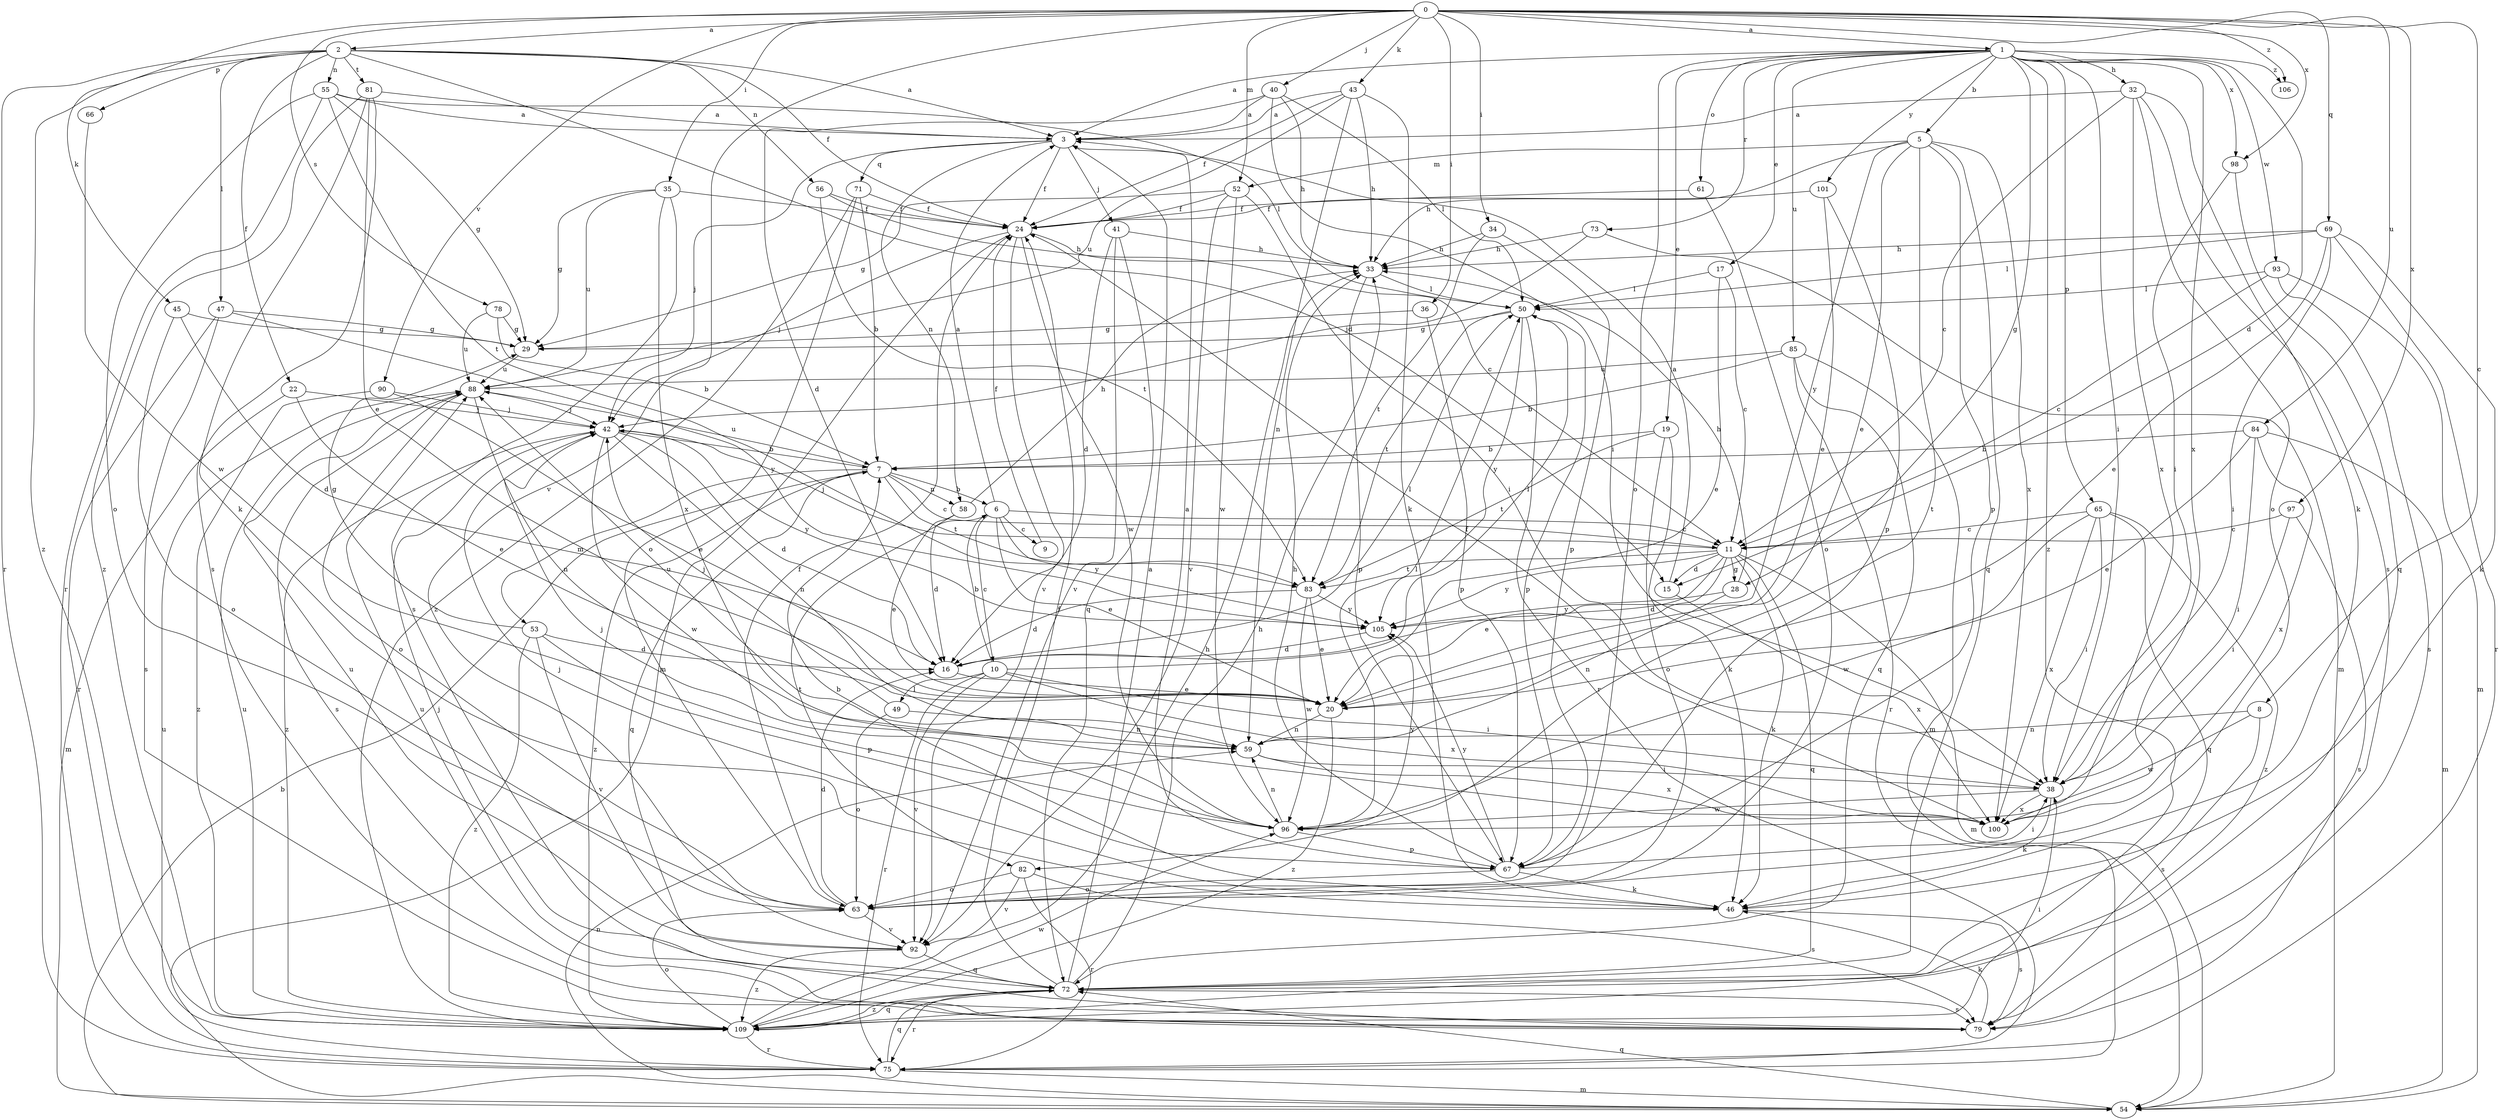 strict digraph  {
0;
1;
2;
3;
5;
6;
7;
8;
9;
10;
11;
15;
16;
17;
19;
20;
22;
24;
28;
29;
32;
33;
34;
35;
36;
38;
40;
41;
42;
43;
45;
46;
47;
49;
50;
52;
53;
54;
55;
56;
58;
59;
61;
63;
65;
66;
67;
69;
71;
72;
73;
75;
78;
79;
81;
82;
83;
84;
85;
88;
90;
92;
93;
96;
97;
98;
100;
101;
105;
106;
109;
0 -> 1  [label=a];
0 -> 2  [label=a];
0 -> 8  [label=c];
0 -> 34  [label=i];
0 -> 35  [label=i];
0 -> 36  [label=i];
0 -> 40  [label=j];
0 -> 43  [label=k];
0 -> 45  [label=k];
0 -> 52  [label=m];
0 -> 69  [label=q];
0 -> 78  [label=s];
0 -> 84  [label=u];
0 -> 90  [label=v];
0 -> 92  [label=v];
0 -> 97  [label=x];
0 -> 98  [label=x];
0 -> 106  [label=z];
1 -> 3  [label=a];
1 -> 5  [label=b];
1 -> 15  [label=d];
1 -> 17  [label=e];
1 -> 19  [label=e];
1 -> 28  [label=g];
1 -> 32  [label=h];
1 -> 38  [label=i];
1 -> 61  [label=o];
1 -> 63  [label=o];
1 -> 65  [label=p];
1 -> 73  [label=r];
1 -> 85  [label=u];
1 -> 93  [label=w];
1 -> 98  [label=x];
1 -> 100  [label=x];
1 -> 101  [label=y];
1 -> 106  [label=z];
1 -> 109  [label=z];
2 -> 3  [label=a];
2 -> 15  [label=d];
2 -> 22  [label=f];
2 -> 24  [label=f];
2 -> 47  [label=l];
2 -> 55  [label=n];
2 -> 56  [label=n];
2 -> 66  [label=p];
2 -> 75  [label=r];
2 -> 81  [label=t];
2 -> 109  [label=z];
3 -> 24  [label=f];
3 -> 41  [label=j];
3 -> 42  [label=j];
3 -> 58  [label=n];
3 -> 71  [label=q];
5 -> 20  [label=e];
5 -> 33  [label=h];
5 -> 52  [label=m];
5 -> 67  [label=p];
5 -> 72  [label=q];
5 -> 82  [label=t];
5 -> 100  [label=x];
5 -> 105  [label=y];
6 -> 3  [label=a];
6 -> 9  [label=c];
6 -> 10  [label=c];
6 -> 11  [label=c];
6 -> 20  [label=e];
6 -> 82  [label=t];
6 -> 105  [label=y];
7 -> 6  [label=b];
7 -> 11  [label=c];
7 -> 53  [label=m];
7 -> 58  [label=n];
7 -> 72  [label=q];
7 -> 83  [label=t];
7 -> 88  [label=u];
7 -> 109  [label=z];
8 -> 59  [label=n];
8 -> 79  [label=s];
8 -> 96  [label=w];
9 -> 24  [label=f];
10 -> 6  [label=b];
10 -> 38  [label=i];
10 -> 49  [label=l];
10 -> 50  [label=l];
10 -> 75  [label=r];
10 -> 92  [label=v];
10 -> 100  [label=x];
11 -> 15  [label=d];
11 -> 16  [label=d];
11 -> 20  [label=e];
11 -> 28  [label=g];
11 -> 42  [label=j];
11 -> 46  [label=k];
11 -> 54  [label=m];
11 -> 72  [label=q];
11 -> 83  [label=t];
11 -> 105  [label=y];
15 -> 3  [label=a];
15 -> 100  [label=x];
16 -> 20  [label=e];
16 -> 50  [label=l];
17 -> 11  [label=c];
17 -> 20  [label=e];
17 -> 50  [label=l];
19 -> 7  [label=b];
19 -> 46  [label=k];
19 -> 63  [label=o];
19 -> 83  [label=t];
20 -> 59  [label=n];
20 -> 109  [label=z];
22 -> 20  [label=e];
22 -> 42  [label=j];
22 -> 54  [label=m];
24 -> 33  [label=h];
24 -> 42  [label=j];
24 -> 54  [label=m];
24 -> 92  [label=v];
24 -> 96  [label=w];
28 -> 33  [label=h];
28 -> 59  [label=n];
28 -> 105  [label=y];
29 -> 88  [label=u];
32 -> 3  [label=a];
32 -> 11  [label=c];
32 -> 46  [label=k];
32 -> 63  [label=o];
32 -> 79  [label=s];
32 -> 100  [label=x];
33 -> 50  [label=l];
33 -> 67  [label=p];
34 -> 33  [label=h];
34 -> 67  [label=p];
34 -> 83  [label=t];
35 -> 24  [label=f];
35 -> 29  [label=g];
35 -> 79  [label=s];
35 -> 88  [label=u];
35 -> 100  [label=x];
36 -> 29  [label=g];
36 -> 67  [label=p];
38 -> 46  [label=k];
38 -> 96  [label=w];
38 -> 100  [label=x];
40 -> 3  [label=a];
40 -> 16  [label=d];
40 -> 33  [label=h];
40 -> 38  [label=i];
40 -> 50  [label=l];
41 -> 16  [label=d];
41 -> 33  [label=h];
41 -> 72  [label=q];
41 -> 92  [label=v];
42 -> 7  [label=b];
42 -> 16  [label=d];
42 -> 59  [label=n];
42 -> 96  [label=w];
42 -> 105  [label=y];
42 -> 109  [label=z];
43 -> 3  [label=a];
43 -> 24  [label=f];
43 -> 33  [label=h];
43 -> 46  [label=k];
43 -> 59  [label=n];
43 -> 88  [label=u];
45 -> 16  [label=d];
45 -> 29  [label=g];
45 -> 63  [label=o];
46 -> 7  [label=b];
46 -> 42  [label=j];
46 -> 79  [label=s];
47 -> 29  [label=g];
47 -> 75  [label=r];
47 -> 79  [label=s];
47 -> 105  [label=y];
49 -> 42  [label=j];
49 -> 59  [label=n];
49 -> 63  [label=o];
50 -> 29  [label=g];
50 -> 67  [label=p];
50 -> 75  [label=r];
50 -> 83  [label=t];
50 -> 105  [label=y];
52 -> 24  [label=f];
52 -> 29  [label=g];
52 -> 38  [label=i];
52 -> 92  [label=v];
52 -> 96  [label=w];
53 -> 16  [label=d];
53 -> 29  [label=g];
53 -> 67  [label=p];
53 -> 92  [label=v];
53 -> 109  [label=z];
54 -> 7  [label=b];
54 -> 59  [label=n];
54 -> 72  [label=q];
55 -> 3  [label=a];
55 -> 29  [label=g];
55 -> 50  [label=l];
55 -> 63  [label=o];
55 -> 75  [label=r];
55 -> 83  [label=t];
56 -> 11  [label=c];
56 -> 24  [label=f];
56 -> 83  [label=t];
58 -> 16  [label=d];
58 -> 20  [label=e];
58 -> 33  [label=h];
59 -> 38  [label=i];
59 -> 88  [label=u];
59 -> 100  [label=x];
61 -> 24  [label=f];
61 -> 63  [label=o];
63 -> 16  [label=d];
63 -> 24  [label=f];
63 -> 92  [label=v];
65 -> 11  [label=c];
65 -> 38  [label=i];
65 -> 72  [label=q];
65 -> 96  [label=w];
65 -> 100  [label=x];
65 -> 109  [label=z];
66 -> 96  [label=w];
67 -> 3  [label=a];
67 -> 33  [label=h];
67 -> 38  [label=i];
67 -> 46  [label=k];
67 -> 63  [label=o];
67 -> 105  [label=y];
69 -> 20  [label=e];
69 -> 33  [label=h];
69 -> 38  [label=i];
69 -> 46  [label=k];
69 -> 50  [label=l];
69 -> 75  [label=r];
71 -> 7  [label=b];
71 -> 24  [label=f];
71 -> 63  [label=o];
71 -> 109  [label=z];
72 -> 3  [label=a];
72 -> 24  [label=f];
72 -> 33  [label=h];
72 -> 42  [label=j];
72 -> 75  [label=r];
72 -> 79  [label=s];
72 -> 109  [label=z];
73 -> 33  [label=h];
73 -> 42  [label=j];
73 -> 54  [label=m];
75 -> 54  [label=m];
75 -> 72  [label=q];
75 -> 88  [label=u];
78 -> 7  [label=b];
78 -> 29  [label=g];
78 -> 88  [label=u];
79 -> 46  [label=k];
79 -> 88  [label=u];
81 -> 3  [label=a];
81 -> 20  [label=e];
81 -> 46  [label=k];
81 -> 79  [label=s];
81 -> 109  [label=z];
82 -> 63  [label=o];
82 -> 75  [label=r];
82 -> 79  [label=s];
82 -> 92  [label=v];
83 -> 16  [label=d];
83 -> 20  [label=e];
83 -> 96  [label=w];
83 -> 105  [label=y];
84 -> 7  [label=b];
84 -> 20  [label=e];
84 -> 38  [label=i];
84 -> 54  [label=m];
84 -> 100  [label=x];
85 -> 7  [label=b];
85 -> 54  [label=m];
85 -> 72  [label=q];
85 -> 75  [label=r];
85 -> 88  [label=u];
88 -> 42  [label=j];
88 -> 59  [label=n];
88 -> 63  [label=o];
88 -> 79  [label=s];
90 -> 20  [label=e];
90 -> 42  [label=j];
90 -> 109  [label=z];
92 -> 72  [label=q];
92 -> 88  [label=u];
92 -> 109  [label=z];
93 -> 11  [label=c];
93 -> 50  [label=l];
93 -> 54  [label=m];
93 -> 79  [label=s];
96 -> 42  [label=j];
96 -> 50  [label=l];
96 -> 59  [label=n];
96 -> 67  [label=p];
96 -> 105  [label=y];
97 -> 11  [label=c];
97 -> 38  [label=i];
97 -> 79  [label=s];
98 -> 38  [label=i];
98 -> 72  [label=q];
100 -> 24  [label=f];
101 -> 20  [label=e];
101 -> 24  [label=f];
101 -> 67  [label=p];
105 -> 16  [label=d];
109 -> 33  [label=h];
109 -> 38  [label=i];
109 -> 63  [label=o];
109 -> 72  [label=q];
109 -> 75  [label=r];
109 -> 88  [label=u];
109 -> 96  [label=w];
}

